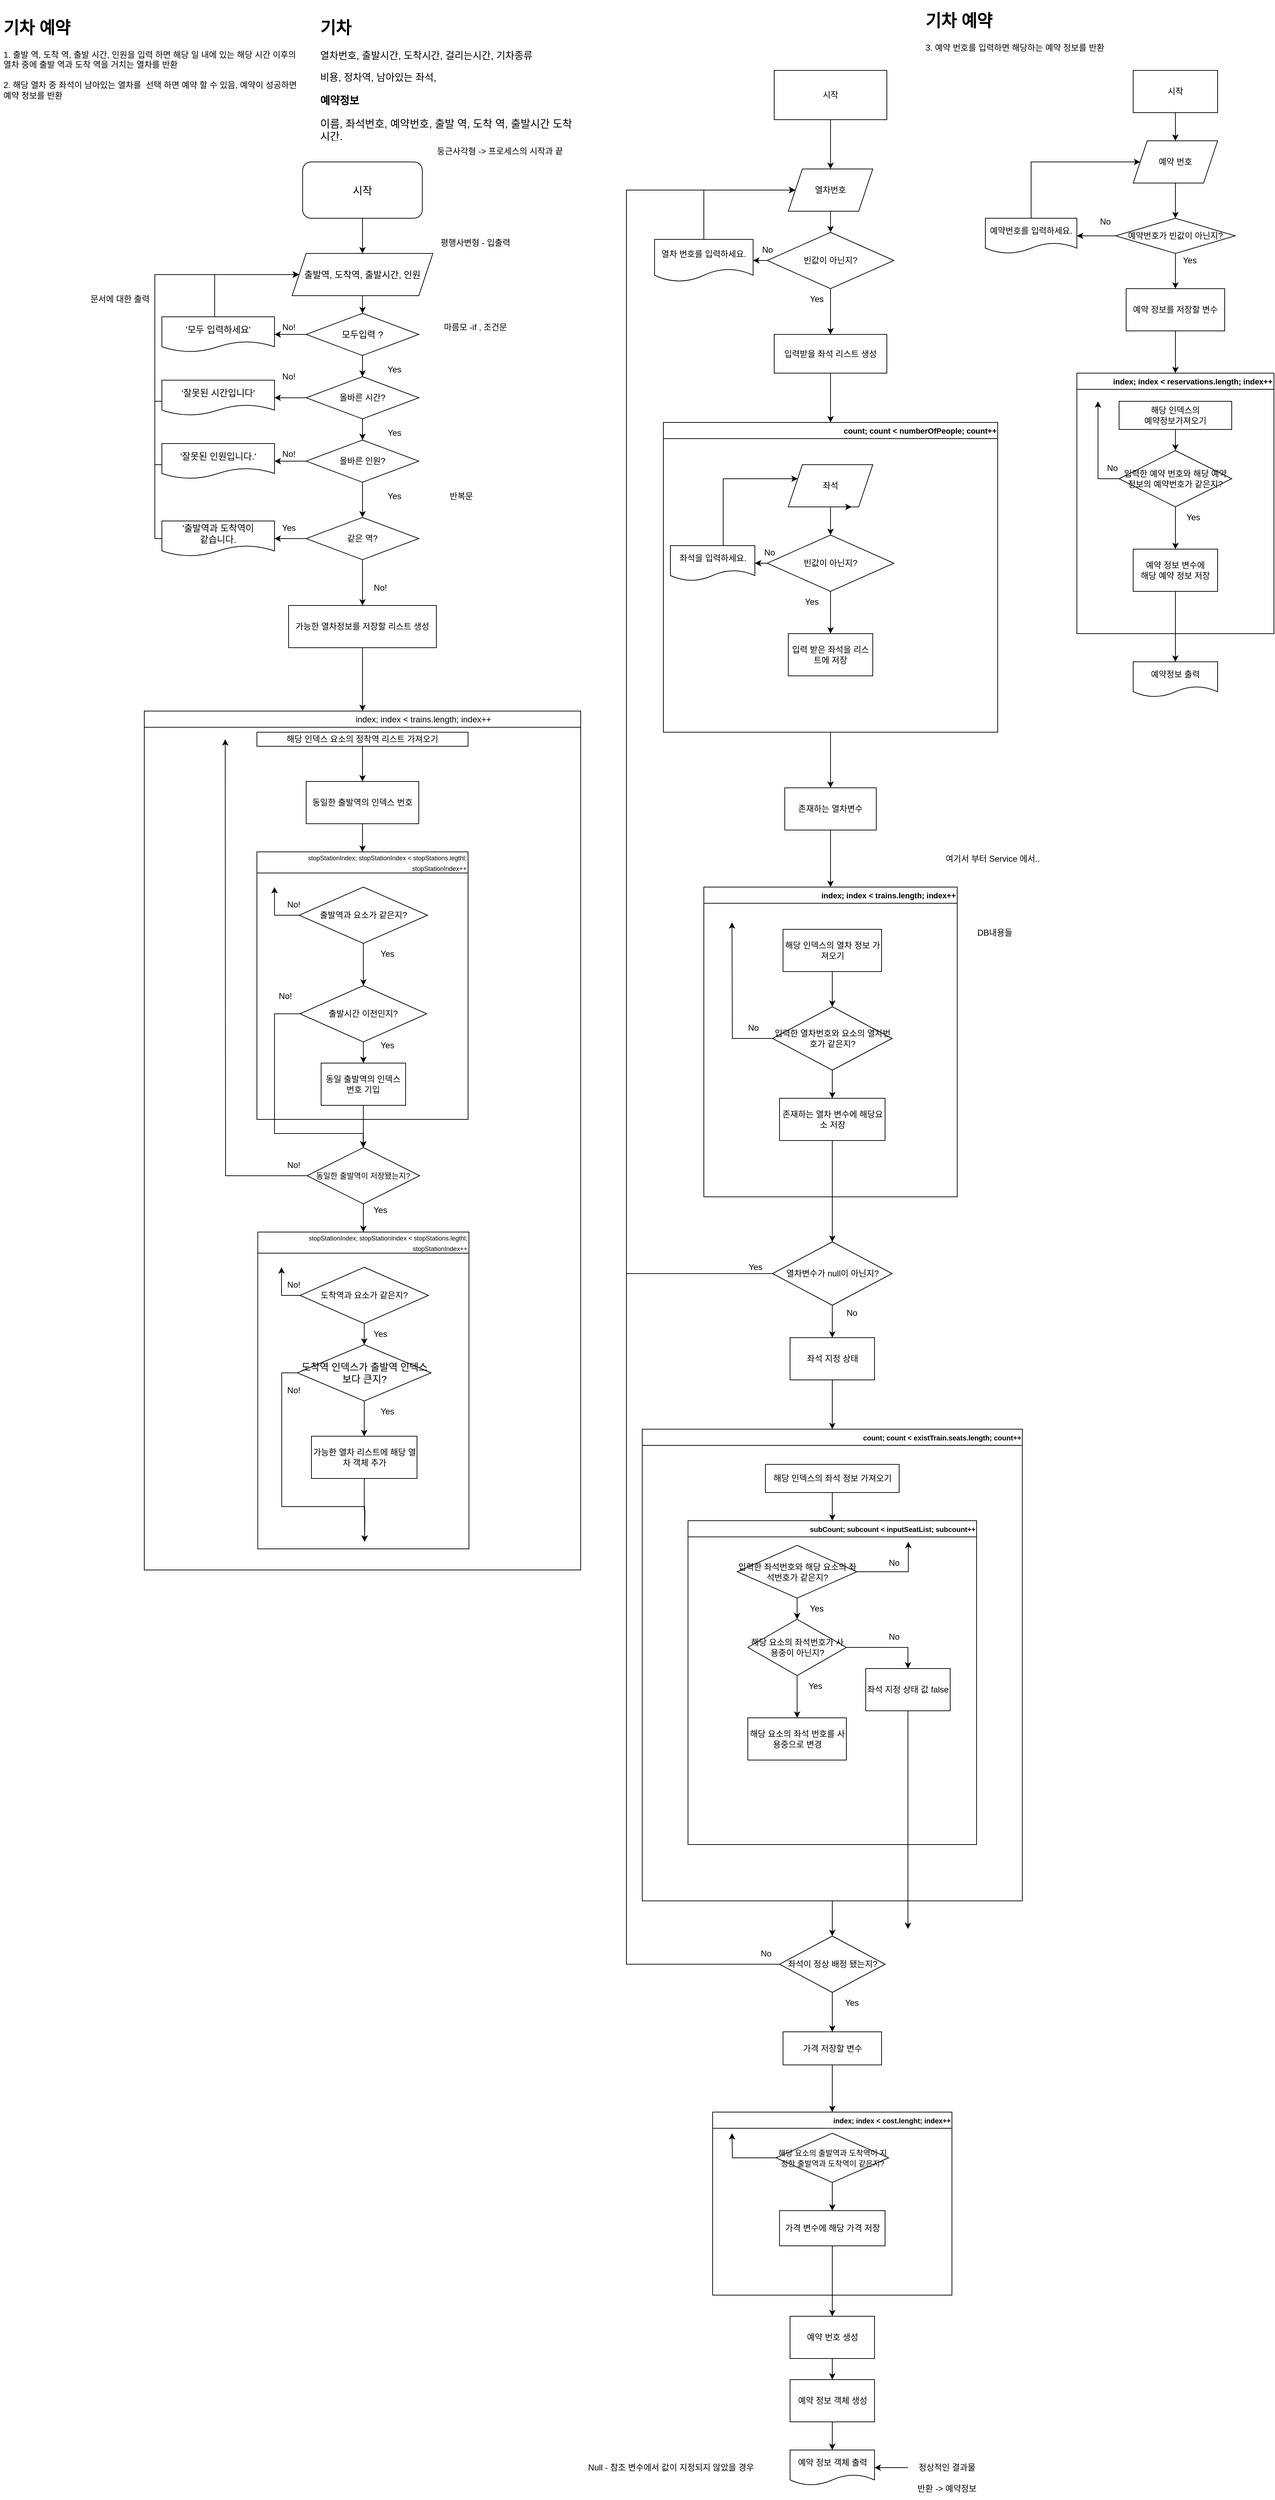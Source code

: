<mxfile version="21.0.6" type="device"><diagram name="페이지-1" id="OqPcje0oZrktLSp3M3DM"><mxGraphModel dx="3033" dy="2306" grid="1" gridSize="10" guides="1" tooltips="1" connect="1" arrows="1" fold="1" page="1" pageScale="1" pageWidth="827" pageHeight="1169" math="0" shadow="0"><root><mxCell id="0"/><mxCell id="1" parent="0"/><mxCell id="aC-3QZe3vGQ40qG64K61-1" value="&lt;h1&gt;기차 예약&lt;/h1&gt;&lt;p&gt;1. 출발 역, 도착 역, 출발 시간, 인원을 입력 하면 해당 일 내에 있는 해당 시간 이후의 열차 중에 출발 역과 도착 역을 거치는 열차를 반환&lt;br&gt;&lt;br&gt;2. 해당 열차 중 좌석이 남아있는 열차를&amp;nbsp; 선택 하면 예약 할 수 있음, 예약이 성공하면 예약 정보를 반환&lt;/p&gt;" style="text;html=1;strokeColor=none;fillColor=none;spacing=5;spacingTop=-20;whiteSpace=wrap;overflow=hidden;rounded=0;" parent="1" vertex="1"><mxGeometry x="-810" y="10" width="430" height="170" as="geometry"/></mxCell><mxCell id="aC-3QZe3vGQ40qG64K61-2" value="&lt;h1&gt;기차&lt;/h1&gt;&lt;p style=&quot;font-size: 14px;&quot;&gt;&lt;font style=&quot;font-size: 14px;&quot;&gt;열차번호, 출발시간, 도착시간, 걸리는시간, 기차종류&lt;/font&gt;&lt;/p&gt;&lt;p style=&quot;font-size: 14px;&quot;&gt;&lt;font style=&quot;font-size: 14px;&quot;&gt;비용, 정차역, 남아있는 좌석,&amp;nbsp;&lt;/font&gt;&lt;/p&gt;&lt;p style=&quot;font-size: 15px;&quot;&gt;&lt;font style=&quot;font-size: 15px;&quot;&gt;&lt;span style=&quot;background-color: initial;&quot;&gt;&lt;font style=&quot;font-size: 15px;&quot;&gt;&lt;b style=&quot;&quot;&gt;예약정보&lt;/b&gt;&lt;/font&gt;&lt;/span&gt;&lt;br&gt;&lt;/font&gt;&lt;/p&gt;&lt;p style=&quot;font-size: 15px;&quot;&gt;이&lt;font style=&quot;font-size: 15px;&quot;&gt;름, 좌석번호, 예약번호, 출발 역, 도착 역, 출발시간 도착시간.&lt;/font&gt;&lt;/p&gt;" style="text;html=1;strokeColor=none;fillColor=none;spacing=5;spacingTop=-20;whiteSpace=wrap;overflow=hidden;rounded=0;" parent="1" vertex="1"><mxGeometry x="-360" y="10" width="370" height="180" as="geometry"/></mxCell><mxCell id="aC-3QZe3vGQ40qG64K61-3" value="&lt;font style=&quot;font-size: 15px;&quot;&gt;시작&lt;/font&gt;" style="rounded=1;whiteSpace=wrap;html=1;" parent="1" vertex="1"><mxGeometry x="-380" y="220" width="170" height="80" as="geometry"/></mxCell><mxCell id="aC-3QZe3vGQ40qG64K61-4" value="둥근사각형 -&amp;gt; 프로세스의 시작과 끝" style="text;html=1;align=center;verticalAlign=middle;resizable=0;points=[];autosize=1;strokeColor=none;fillColor=none;" parent="1" vertex="1"><mxGeometry x="-210" y="190" width="220" height="30" as="geometry"/></mxCell><mxCell id="aC-3QZe3vGQ40qG64K61-5" value="" style="edgeStyle=orthogonalEdgeStyle;rounded=0;orthogonalLoop=1;jettySize=auto;html=1;exitX=0.5;exitY=1;exitDx=0;exitDy=0;" parent="1" source="aC-3QZe3vGQ40qG64K61-3" target="aC-3QZe3vGQ40qG64K61-7" edge="1"><mxGeometry relative="1" as="geometry"/></mxCell><mxCell id="aC-3QZe3vGQ40qG64K61-6" style="edgeStyle=orthogonalEdgeStyle;rounded=0;orthogonalLoop=1;jettySize=auto;html=1;exitX=0.5;exitY=1;exitDx=0;exitDy=0;entryX=0.5;entryY=0;entryDx=0;entryDy=0;" parent="1" source="aC-3QZe3vGQ40qG64K61-7" target="aC-3QZe3vGQ40qG64K61-11" edge="1"><mxGeometry relative="1" as="geometry"><mxPoint x="-300" y="440" as="targetPoint"/></mxGeometry></mxCell><mxCell id="aC-3QZe3vGQ40qG64K61-7" value="&lt;font style=&quot;font-size: 13px;&quot;&gt;출발역, 도착역, 출발시간, 인원&lt;/font&gt;" style="shape=parallelogram;perimeter=parallelogramPerimeter;whiteSpace=wrap;html=1;fixedSize=1;rotation=0;" parent="1" vertex="1"><mxGeometry x="-395" y="350" width="200" height="60" as="geometry"/></mxCell><mxCell id="aC-3QZe3vGQ40qG64K61-8" value="평행사변형 - 입출력" style="text;html=1;align=center;verticalAlign=middle;resizable=0;points=[];autosize=1;strokeColor=none;fillColor=none;" parent="1" vertex="1"><mxGeometry x="-200" y="320" width="130" height="30" as="geometry"/></mxCell><mxCell id="aC-3QZe3vGQ40qG64K61-9" value="" style="edgeStyle=orthogonalEdgeStyle;rounded=0;orthogonalLoop=1;jettySize=auto;html=1;" parent="1" source="aC-3QZe3vGQ40qG64K61-11" target="aC-3QZe3vGQ40qG64K61-14" edge="1"><mxGeometry relative="1" as="geometry"/></mxCell><mxCell id="aC-3QZe3vGQ40qG64K61-10" value="" style="edgeStyle=orthogonalEdgeStyle;rounded=0;orthogonalLoop=1;jettySize=auto;html=1;" parent="1" source="aC-3QZe3vGQ40qG64K61-11" target="aC-3QZe3vGQ40qG64K61-19" edge="1"><mxGeometry relative="1" as="geometry"/></mxCell><mxCell id="aC-3QZe3vGQ40qG64K61-11" value="&lt;font style=&quot;font-size: 13px;&quot;&gt;모두입력 ?&lt;/font&gt;" style="rhombus;whiteSpace=wrap;html=1;" parent="1" vertex="1"><mxGeometry x="-375" y="435" width="160" height="60" as="geometry"/></mxCell><mxCell id="aC-3QZe3vGQ40qG64K61-12" value="마름모 -if , 조건문" style="text;html=1;align=center;verticalAlign=middle;resizable=0;points=[];autosize=1;strokeColor=none;fillColor=none;" parent="1" vertex="1"><mxGeometry x="-195" y="440" width="120" height="30" as="geometry"/></mxCell><mxCell id="aC-3QZe3vGQ40qG64K61-13" style="edgeStyle=orthogonalEdgeStyle;rounded=0;orthogonalLoop=1;jettySize=auto;html=1;exitX=0.5;exitY=0;exitDx=0;exitDy=0;" parent="1" source="aC-3QZe3vGQ40qG64K61-14" target="aC-3QZe3vGQ40qG64K61-7" edge="1"><mxGeometry relative="1" as="geometry"><mxPoint x="-430" y="380" as="targetPoint"/><Array as="points"><mxPoint x="-505" y="380"/></Array></mxGeometry></mxCell><mxCell id="aC-3QZe3vGQ40qG64K61-14" value="&lt;font style=&quot;font-size: 13px;&quot;&gt;'모두 입력하세요'&lt;/font&gt;" style="shape=document;whiteSpace=wrap;html=1;boundedLbl=1;" parent="1" vertex="1"><mxGeometry x="-580" y="440" width="160" height="50" as="geometry"/></mxCell><mxCell id="aC-3QZe3vGQ40qG64K61-15" value="문서에 대한 출력" style="text;html=1;align=center;verticalAlign=middle;resizable=0;points=[];autosize=1;strokeColor=none;fillColor=none;" parent="1" vertex="1"><mxGeometry x="-695" y="400" width="110" height="30" as="geometry"/></mxCell><mxCell id="aC-3QZe3vGQ40qG64K61-16" value="No!" style="text;html=1;align=center;verticalAlign=middle;resizable=0;points=[];autosize=1;strokeColor=none;fillColor=none;" parent="1" vertex="1"><mxGeometry x="-420" y="440" width="40" height="30" as="geometry"/></mxCell><mxCell id="aC-3QZe3vGQ40qG64K61-18" value="" style="edgeStyle=orthogonalEdgeStyle;rounded=0;orthogonalLoop=1;jettySize=auto;html=1;" parent="1" source="aC-3QZe3vGQ40qG64K61-19" target="aC-3QZe3vGQ40qG64K61-26" edge="1"><mxGeometry relative="1" as="geometry"/></mxCell><mxCell id="aC-3QZe3vGQ40qG64K61-63" style="edgeStyle=orthogonalEdgeStyle;rounded=0;orthogonalLoop=1;jettySize=auto;html=1;" parent="1" source="aC-3QZe3vGQ40qG64K61-19" target="aC-3QZe3vGQ40qG64K61-21" edge="1"><mxGeometry relative="1" as="geometry"/></mxCell><mxCell id="aC-3QZe3vGQ40qG64K61-19" value="올바른 시간?" style="rhombus;whiteSpace=wrap;html=1;" parent="1" vertex="1"><mxGeometry x="-375" y="525" width="160" height="60" as="geometry"/></mxCell><mxCell id="aC-3QZe3vGQ40qG64K61-20" style="edgeStyle=orthogonalEdgeStyle;rounded=0;orthogonalLoop=1;jettySize=auto;html=1;" parent="1" source="aC-3QZe3vGQ40qG64K61-21" target="aC-3QZe3vGQ40qG64K61-7" edge="1"><mxGeometry relative="1" as="geometry"><mxPoint x="-390" y="380" as="targetPoint"/><Array as="points"><mxPoint x="-590" y="560"/><mxPoint x="-590" y="380"/></Array></mxGeometry></mxCell><mxCell id="aC-3QZe3vGQ40qG64K61-21" value="&lt;span style=&quot;font-size: 13px;&quot;&gt;'잘못된 시간입니다'&lt;/span&gt;" style="shape=document;whiteSpace=wrap;html=1;boundedLbl=1;" parent="1" vertex="1"><mxGeometry x="-580" y="530" width="160" height="50" as="geometry"/></mxCell><mxCell id="aC-3QZe3vGQ40qG64K61-23" value="No!" style="text;html=1;align=center;verticalAlign=middle;resizable=0;points=[];autosize=1;strokeColor=none;fillColor=none;" parent="1" vertex="1"><mxGeometry x="-420" y="510" width="40" height="30" as="geometry"/></mxCell><mxCell id="aC-3QZe3vGQ40qG64K61-24" style="edgeStyle=orthogonalEdgeStyle;rounded=0;orthogonalLoop=1;jettySize=auto;html=1;entryX=1;entryY=0.5;entryDx=0;entryDy=0;" parent="1" source="aC-3QZe3vGQ40qG64K61-26" target="aC-3QZe3vGQ40qG64K61-30" edge="1"><mxGeometry relative="1" as="geometry"/></mxCell><mxCell id="aC-3QZe3vGQ40qG64K61-66" style="edgeStyle=orthogonalEdgeStyle;rounded=0;orthogonalLoop=1;jettySize=auto;html=1;" parent="1" source="aC-3QZe3vGQ40qG64K61-26" target="aC-3QZe3vGQ40qG64K61-60" edge="1"><mxGeometry relative="1" as="geometry"/></mxCell><mxCell id="aC-3QZe3vGQ40qG64K61-26" value="올바른 인원?" style="rhombus;whiteSpace=wrap;html=1;" parent="1" vertex="1"><mxGeometry x="-375" y="615" width="160" height="60" as="geometry"/></mxCell><mxCell id="aC-3QZe3vGQ40qG64K61-27" value="Yes" style="text;html=1;align=center;verticalAlign=middle;resizable=0;points=[];autosize=1;strokeColor=none;fillColor=none;" parent="1" vertex="1"><mxGeometry x="-270" y="590" width="40" height="30" as="geometry"/></mxCell><mxCell id="aC-3QZe3vGQ40qG64K61-28" value="Yes" style="text;html=1;align=center;verticalAlign=middle;resizable=0;points=[];autosize=1;strokeColor=none;fillColor=none;" parent="1" vertex="1"><mxGeometry x="-270" y="500" width="40" height="30" as="geometry"/></mxCell><mxCell id="aC-3QZe3vGQ40qG64K61-29" style="edgeStyle=orthogonalEdgeStyle;rounded=0;orthogonalLoop=1;jettySize=auto;html=1;" parent="1" source="aC-3QZe3vGQ40qG64K61-30" target="aC-3QZe3vGQ40qG64K61-7" edge="1"><mxGeometry relative="1" as="geometry"><mxPoint x="-400" y="380" as="targetPoint"/><Array as="points"><mxPoint x="-590" y="650"/><mxPoint x="-590" y="380"/></Array></mxGeometry></mxCell><mxCell id="aC-3QZe3vGQ40qG64K61-30" value="&lt;span style=&quot;font-size: 13px;&quot;&gt;'잘못된 인원입니다.'&lt;/span&gt;" style="shape=document;whiteSpace=wrap;html=1;boundedLbl=1;" parent="1" vertex="1"><mxGeometry x="-580" y="620" width="160" height="50" as="geometry"/></mxCell><mxCell id="aC-3QZe3vGQ40qG64K61-31" value="No!" style="text;html=1;align=center;verticalAlign=middle;resizable=0;points=[];autosize=1;strokeColor=none;fillColor=none;" parent="1" vertex="1"><mxGeometry x="-420" y="620" width="40" height="30" as="geometry"/></mxCell><mxCell id="aC-3QZe3vGQ40qG64K61-32" value="&lt;span style=&quot;font-weight: normal;&quot;&gt;&amp;nbsp; &amp;nbsp; &amp;nbsp; &amp;nbsp; &amp;nbsp; &amp;nbsp; &amp;nbsp; &amp;nbsp; &amp;nbsp; &amp;nbsp; &amp;nbsp; &amp;nbsp; &amp;nbsp; &amp;nbsp; &amp;nbsp; &amp;nbsp; &amp;nbsp; &amp;nbsp; &amp;nbsp; &amp;nbsp; &amp;nbsp; &amp;nbsp; &amp;nbsp; &amp;nbsp; &amp;nbsp; &amp;nbsp; index; index &amp;lt; trains.length; index++&lt;/span&gt;" style="swimlane;whiteSpace=wrap;html=1;" parent="1" vertex="1"><mxGeometry x="-605" y="1000" width="620" height="1220" as="geometry"><mxRectangle x="-395" y="720" width="140" height="30" as="alternateBounds"/></mxGeometry></mxCell><mxCell id="aC-3QZe3vGQ40qG64K61-33" style="edgeStyle=orthogonalEdgeStyle;rounded=0;orthogonalLoop=1;jettySize=auto;html=1;" parent="aC-3QZe3vGQ40qG64K61-32" source="aC-3QZe3vGQ40qG64K61-34" target="aC-3QZe3vGQ40qG64K61-35" edge="1"><mxGeometry relative="1" as="geometry"/></mxCell><mxCell id="aC-3QZe3vGQ40qG64K61-34" value="해당 인덱스 요소의 정착역 리스트 가져오기" style="whiteSpace=wrap;html=1;" parent="aC-3QZe3vGQ40qG64K61-32" vertex="1"><mxGeometry x="160" y="30" width="300" height="20" as="geometry"/></mxCell><mxCell id="aC-3QZe3vGQ40qG64K61-35" value="동일한 출발역의 인덱스 번호" style="whiteSpace=wrap;html=1;" parent="aC-3QZe3vGQ40qG64K61-32" vertex="1"><mxGeometry x="230" y="100" width="160" height="60" as="geometry"/></mxCell><mxCell id="aC-3QZe3vGQ40qG64K61-36" style="edgeStyle=orthogonalEdgeStyle;rounded=0;orthogonalLoop=1;jettySize=auto;html=1;" parent="aC-3QZe3vGQ40qG64K61-32" source="aC-3QZe3vGQ40qG64K61-37" edge="1"><mxGeometry relative="1" as="geometry"><mxPoint x="115" y="40" as="targetPoint"/></mxGeometry></mxCell><mxCell id="aC-3QZe3vGQ40qG64K61-76" style="edgeStyle=orthogonalEdgeStyle;rounded=0;orthogonalLoop=1;jettySize=auto;html=1;" parent="aC-3QZe3vGQ40qG64K61-32" source="aC-3QZe3vGQ40qG64K61-37" target="aC-3QZe3vGQ40qG64K61-38" edge="1"><mxGeometry relative="1" as="geometry"/></mxCell><mxCell id="aC-3QZe3vGQ40qG64K61-37" value="&lt;font style=&quot;font-size: 11px;&quot;&gt;동일한 출발역이 저장됐는지?&lt;/font&gt;" style="rhombus;whiteSpace=wrap;html=1;" parent="aC-3QZe3vGQ40qG64K61-32" vertex="1"><mxGeometry x="231.25" y="620" width="160" height="80" as="geometry"/></mxCell><mxCell id="aC-3QZe3vGQ40qG64K61-38" value="&lt;blockquote style=&quot;margin: 0 0 0 40px; border: none; padding: 0px;&quot;&gt;&lt;font style=&quot;font-size: 9px; font-weight: normal;&quot;&gt;stopStationIndex; stopStationIndex &amp;lt; stopStations.legthl; stopStationIndex++&lt;/font&gt;&lt;/blockquote&gt;" style="swimlane;whiteSpace=wrap;html=1;align=right;startSize=30;" parent="aC-3QZe3vGQ40qG64K61-32" vertex="1"><mxGeometry x="161.25" y="740" width="300" height="450" as="geometry"/></mxCell><mxCell id="aC-3QZe3vGQ40qG64K61-39" style="edgeStyle=orthogonalEdgeStyle;rounded=0;orthogonalLoop=1;jettySize=auto;html=1;exitX=0;exitY=0.5;exitDx=0;exitDy=0;" parent="aC-3QZe3vGQ40qG64K61-38" source="aC-3QZe3vGQ40qG64K61-41" edge="1"><mxGeometry relative="1" as="geometry"><mxPoint x="33.75" y="50" as="targetPoint"/><Array as="points"><mxPoint x="34" y="90"/></Array></mxGeometry></mxCell><mxCell id="aC-3QZe3vGQ40qG64K61-40" style="edgeStyle=orthogonalEdgeStyle;rounded=0;orthogonalLoop=1;jettySize=auto;html=1;" parent="aC-3QZe3vGQ40qG64K61-38" source="aC-3QZe3vGQ40qG64K61-41" target="aC-3QZe3vGQ40qG64K61-43" edge="1"><mxGeometry relative="1" as="geometry"/></mxCell><mxCell id="aC-3QZe3vGQ40qG64K61-41" value="도착역과 요소가 같은지?" style="rhombus;whiteSpace=wrap;html=1;" parent="aC-3QZe3vGQ40qG64K61-38" vertex="1"><mxGeometry x="60" y="50" width="182.5" height="80" as="geometry"/></mxCell><mxCell id="aC-3QZe3vGQ40qG64K61-42" style="edgeStyle=orthogonalEdgeStyle;rounded=0;orthogonalLoop=1;jettySize=auto;html=1;" parent="aC-3QZe3vGQ40qG64K61-38" source="aC-3QZe3vGQ40qG64K61-43" edge="1"><mxGeometry relative="1" as="geometry"><mxPoint x="151.75" y="440" as="targetPoint"/><Array as="points"><mxPoint x="34" y="200"/><mxPoint x="34" y="390"/><mxPoint x="152" y="390"/></Array></mxGeometry></mxCell><mxCell id="aC-3QZe3vGQ40qG64K61-83" style="edgeStyle=orthogonalEdgeStyle;rounded=0;orthogonalLoop=1;jettySize=auto;html=1;" parent="aC-3QZe3vGQ40qG64K61-38" source="aC-3QZe3vGQ40qG64K61-43" target="aC-3QZe3vGQ40qG64K61-44" edge="1"><mxGeometry relative="1" as="geometry"/></mxCell><mxCell id="aC-3QZe3vGQ40qG64K61-43" value="&lt;font style=&quot;font-size: 14px;&quot;&gt;도착역 인덱스가 출발역 인덱스보다 큰지?&lt;/font&gt;" style="rhombus;whiteSpace=wrap;html=1;" parent="aC-3QZe3vGQ40qG64K61-38" vertex="1"><mxGeometry x="56.25" y="160" width="190" height="80" as="geometry"/></mxCell><mxCell id="aC-3QZe3vGQ40qG64K61-89" style="edgeStyle=orthogonalEdgeStyle;rounded=0;orthogonalLoop=1;jettySize=auto;html=1;" parent="aC-3QZe3vGQ40qG64K61-38" source="aC-3QZe3vGQ40qG64K61-44" edge="1"><mxGeometry relative="1" as="geometry"><mxPoint x="151.75" y="440" as="targetPoint"/></mxGeometry></mxCell><mxCell id="aC-3QZe3vGQ40qG64K61-44" value="가능한 열차 리스트에 해당 열차 객체 추가" style="whiteSpace=wrap;html=1;" parent="aC-3QZe3vGQ40qG64K61-38" vertex="1"><mxGeometry x="76.25" y="290" width="150" height="60" as="geometry"/></mxCell><mxCell id="aC-3QZe3vGQ40qG64K61-79" value="No!" style="text;html=1;align=center;verticalAlign=middle;resizable=0;points=[];autosize=1;strokeColor=none;fillColor=none;" parent="aC-3QZe3vGQ40qG64K61-38" vertex="1"><mxGeometry x="30.75" y="60" width="40" height="30" as="geometry"/></mxCell><mxCell id="aC-3QZe3vGQ40qG64K61-80" value="No!" style="text;html=1;align=center;verticalAlign=middle;resizable=0;points=[];autosize=1;strokeColor=none;fillColor=none;" parent="aC-3QZe3vGQ40qG64K61-38" vertex="1"><mxGeometry x="30.75" y="210" width="40" height="30" as="geometry"/></mxCell><mxCell id="aC-3QZe3vGQ40qG64K61-81" value="Yes" style="text;html=1;align=center;verticalAlign=middle;resizable=0;points=[];autosize=1;strokeColor=none;fillColor=none;" parent="aC-3QZe3vGQ40qG64K61-38" vertex="1"><mxGeometry x="153.75" y="130" width="40" height="30" as="geometry"/></mxCell><mxCell id="aC-3QZe3vGQ40qG64K61-82" value="Yes" style="text;html=1;align=center;verticalAlign=middle;resizable=0;points=[];autosize=1;strokeColor=none;fillColor=none;" parent="aC-3QZe3vGQ40qG64K61-38" vertex="1"><mxGeometry x="163.75" y="240" width="40" height="30" as="geometry"/></mxCell><mxCell id="aC-3QZe3vGQ40qG64K61-49" value="&lt;blockquote style=&quot;margin: 0 0 0 40px; border: none; padding: 0px;&quot;&gt;&lt;font style=&quot;font-size: 9px; font-weight: normal;&quot;&gt;stopStationIndex; stopStationIndex &amp;lt; stopStations.legthl; stopStationIndex++&lt;/font&gt;&lt;/blockquote&gt;" style="swimlane;whiteSpace=wrap;html=1;align=right;startSize=30;" parent="aC-3QZe3vGQ40qG64K61-32" vertex="1"><mxGeometry x="160" y="200" width="300" height="380" as="geometry"/></mxCell><mxCell id="aC-3QZe3vGQ40qG64K61-51" style="edgeStyle=orthogonalEdgeStyle;rounded=0;orthogonalLoop=1;jettySize=auto;html=1;" parent="aC-3QZe3vGQ40qG64K61-49" source="aC-3QZe3vGQ40qG64K61-52" edge="1"><mxGeometry relative="1" as="geometry"><mxPoint x="25" y="50" as="targetPoint"/><Array as="points"><mxPoint x="25" y="90"/></Array></mxGeometry></mxCell><mxCell id="aC-3QZe3vGQ40qG64K61-59" style="edgeStyle=orthogonalEdgeStyle;rounded=0;orthogonalLoop=1;jettySize=auto;html=1;" parent="aC-3QZe3vGQ40qG64K61-49" source="aC-3QZe3vGQ40qG64K61-52" target="aC-3QZe3vGQ40qG64K61-58" edge="1"><mxGeometry relative="1" as="geometry"/></mxCell><mxCell id="aC-3QZe3vGQ40qG64K61-52" value="출발역과 요소가 같은지?" style="rhombus;whiteSpace=wrap;html=1;" parent="aC-3QZe3vGQ40qG64K61-49" vertex="1"><mxGeometry x="60" y="50" width="182.5" height="80" as="geometry"/></mxCell><mxCell id="aC-3QZe3vGQ40qG64K61-53" value="동일 출발역의 인덱스 번호 기입" style="whiteSpace=wrap;html=1;" parent="aC-3QZe3vGQ40qG64K61-49" vertex="1"><mxGeometry x="91.25" y="300" width="120" height="60" as="geometry"/></mxCell><mxCell id="aC-3QZe3vGQ40qG64K61-71" style="edgeStyle=orthogonalEdgeStyle;rounded=0;orthogonalLoop=1;jettySize=auto;html=1;" parent="aC-3QZe3vGQ40qG64K61-49" source="aC-3QZe3vGQ40qG64K61-58" target="aC-3QZe3vGQ40qG64K61-53" edge="1"><mxGeometry relative="1" as="geometry"/></mxCell><mxCell id="aC-3QZe3vGQ40qG64K61-58" value="출발시간 이전인지?" style="rhombus;whiteSpace=wrap;html=1;" parent="aC-3QZe3vGQ40qG64K61-49" vertex="1"><mxGeometry x="61.25" y="190" width="180" height="80" as="geometry"/></mxCell><mxCell id="aC-3QZe3vGQ40qG64K61-72" value="Yes" style="text;html=1;align=center;verticalAlign=middle;resizable=0;points=[];autosize=1;strokeColor=none;fillColor=none;" parent="aC-3QZe3vGQ40qG64K61-49" vertex="1"><mxGeometry x="165" y="130" width="40" height="30" as="geometry"/></mxCell><mxCell id="aC-3QZe3vGQ40qG64K61-73" value="Yes" style="text;html=1;align=center;verticalAlign=middle;resizable=0;points=[];autosize=1;strokeColor=none;fillColor=none;" parent="aC-3QZe3vGQ40qG64K61-49" vertex="1"><mxGeometry x="165" y="260" width="40" height="30" as="geometry"/></mxCell><mxCell id="aC-3QZe3vGQ40qG64K61-75" value="No!" style="text;html=1;align=center;verticalAlign=middle;resizable=0;points=[];autosize=1;strokeColor=none;fillColor=none;" parent="aC-3QZe3vGQ40qG64K61-49" vertex="1"><mxGeometry x="20" y="190" width="40" height="30" as="geometry"/></mxCell><mxCell id="aC-3QZe3vGQ40qG64K61-88" value="No!" style="text;html=1;align=center;verticalAlign=middle;resizable=0;points=[];autosize=1;strokeColor=none;fillColor=none;" parent="aC-3QZe3vGQ40qG64K61-49" vertex="1"><mxGeometry x="32" y="60" width="40" height="30" as="geometry"/></mxCell><mxCell id="aC-3QZe3vGQ40qG64K61-55" style="edgeStyle=orthogonalEdgeStyle;rounded=0;orthogonalLoop=1;jettySize=auto;html=1;" parent="aC-3QZe3vGQ40qG64K61-32" source="aC-3QZe3vGQ40qG64K61-53" target="aC-3QZe3vGQ40qG64K61-37" edge="1"><mxGeometry relative="1" as="geometry"><mxPoint x="310" y="530" as="targetPoint"/></mxGeometry></mxCell><mxCell id="aC-3QZe3vGQ40qG64K61-54" style="edgeStyle=orthogonalEdgeStyle;rounded=0;orthogonalLoop=1;jettySize=auto;html=1;" parent="aC-3QZe3vGQ40qG64K61-32" source="aC-3QZe3vGQ40qG64K61-35" target="aC-3QZe3vGQ40qG64K61-49" edge="1"><mxGeometry relative="1" as="geometry"/></mxCell><mxCell id="aC-3QZe3vGQ40qG64K61-74" style="edgeStyle=orthogonalEdgeStyle;rounded=0;orthogonalLoop=1;jettySize=auto;html=1;" parent="aC-3QZe3vGQ40qG64K61-32" source="aC-3QZe3vGQ40qG64K61-58" target="aC-3QZe3vGQ40qG64K61-37" edge="1"><mxGeometry relative="1" as="geometry"><mxPoint x="215" y="430" as="sourcePoint"/><Array as="points"><mxPoint x="185" y="430"/><mxPoint x="185" y="600"/><mxPoint x="311" y="600"/></Array></mxGeometry></mxCell><mxCell id="aC-3QZe3vGQ40qG64K61-77" value="Yes" style="text;html=1;align=center;verticalAlign=middle;resizable=0;points=[];autosize=1;strokeColor=none;fillColor=none;" parent="aC-3QZe3vGQ40qG64K61-32" vertex="1"><mxGeometry x="315" y="694" width="40" height="30" as="geometry"/></mxCell><mxCell id="aC-3QZe3vGQ40qG64K61-78" value="No!" style="text;html=1;align=center;verticalAlign=middle;resizable=0;points=[];autosize=1;strokeColor=none;fillColor=none;" parent="aC-3QZe3vGQ40qG64K61-32" vertex="1"><mxGeometry x="192" y="630" width="40" height="30" as="geometry"/></mxCell><mxCell id="aC-3QZe3vGQ40qG64K61-45" value="반복문" style="text;html=1;align=center;verticalAlign=middle;resizable=0;points=[];autosize=1;strokeColor=none;fillColor=none;" parent="1" vertex="1"><mxGeometry x="-185" y="680" width="60" height="30" as="geometry"/></mxCell><mxCell id="aC-3QZe3vGQ40qG64K61-46" value="Yes" style="text;html=1;align=center;verticalAlign=middle;resizable=0;points=[];autosize=1;strokeColor=none;fillColor=none;" parent="1" vertex="1"><mxGeometry x="-270" y="680" width="40" height="30" as="geometry"/></mxCell><mxCell id="aC-3QZe3vGQ40qG64K61-47" style="edgeStyle=orthogonalEdgeStyle;rounded=0;orthogonalLoop=1;jettySize=auto;html=1;" parent="1" source="aC-3QZe3vGQ40qG64K61-48" target="aC-3QZe3vGQ40qG64K61-32" edge="1"><mxGeometry relative="1" as="geometry"/></mxCell><mxCell id="aC-3QZe3vGQ40qG64K61-48" value="가능한 열차정보를 저장할 리스트 생성" style="whiteSpace=wrap;html=1;" parent="1" vertex="1"><mxGeometry x="-400" y="850" width="210" height="60" as="geometry"/></mxCell><mxCell id="aC-3QZe3vGQ40qG64K61-64" style="edgeStyle=orthogonalEdgeStyle;rounded=0;orthogonalLoop=1;jettySize=auto;html=1;" parent="1" source="aC-3QZe3vGQ40qG64K61-60" target="aC-3QZe3vGQ40qG64K61-61" edge="1"><mxGeometry relative="1" as="geometry"/></mxCell><mxCell id="aC-3QZe3vGQ40qG64K61-69" style="edgeStyle=orthogonalEdgeStyle;rounded=0;orthogonalLoop=1;jettySize=auto;html=1;" parent="1" source="aC-3QZe3vGQ40qG64K61-60" target="aC-3QZe3vGQ40qG64K61-48" edge="1"><mxGeometry relative="1" as="geometry"/></mxCell><mxCell id="aC-3QZe3vGQ40qG64K61-60" value="같은 역?" style="rhombus;whiteSpace=wrap;html=1;" parent="1" vertex="1"><mxGeometry x="-375" y="725" width="160" height="60" as="geometry"/></mxCell><mxCell id="aC-3QZe3vGQ40qG64K61-65" style="edgeStyle=orthogonalEdgeStyle;rounded=0;orthogonalLoop=1;jettySize=auto;html=1;" parent="1" source="aC-3QZe3vGQ40qG64K61-61" target="aC-3QZe3vGQ40qG64K61-7" edge="1"><mxGeometry relative="1" as="geometry"><Array as="points"><mxPoint x="-590" y="755"/><mxPoint x="-590" y="380"/></Array></mxGeometry></mxCell><mxCell id="aC-3QZe3vGQ40qG64K61-61" value="&lt;span style=&quot;font-size: 13px;&quot;&gt;'출발역과 도착역이 &lt;br&gt;같습니다.&lt;/span&gt;" style="shape=document;whiteSpace=wrap;html=1;boundedLbl=1;" parent="1" vertex="1"><mxGeometry x="-580" y="730" width="160" height="50" as="geometry"/></mxCell><mxCell id="aC-3QZe3vGQ40qG64K61-67" value="No!" style="text;html=1;align=center;verticalAlign=middle;resizable=0;points=[];autosize=1;strokeColor=none;fillColor=none;" parent="1" vertex="1"><mxGeometry x="-290" y="810" width="40" height="30" as="geometry"/></mxCell><mxCell id="aC-3QZe3vGQ40qG64K61-68" value="Yes" style="text;html=1;align=center;verticalAlign=middle;resizable=0;points=[];autosize=1;strokeColor=none;fillColor=none;" parent="1" vertex="1"><mxGeometry x="-420" y="725" width="40" height="30" as="geometry"/></mxCell><mxCell id="wuzdgSkRFrsGZq0V4qOk-3" style="edgeStyle=orthogonalEdgeStyle;rounded=0;orthogonalLoop=1;jettySize=auto;html=1;" parent="1" source="wuzdgSkRFrsGZq0V4qOk-1" target="wuzdgSkRFrsGZq0V4qOk-2" edge="1"><mxGeometry relative="1" as="geometry"/></mxCell><mxCell id="wuzdgSkRFrsGZq0V4qOk-1" value="시작" style="whiteSpace=wrap;html=1;" parent="1" vertex="1"><mxGeometry x="290" y="90" width="160" height="70" as="geometry"/></mxCell><mxCell id="wuzdgSkRFrsGZq0V4qOk-9" style="edgeStyle=orthogonalEdgeStyle;rounded=0;orthogonalLoop=1;jettySize=auto;html=1;" parent="1" source="wuzdgSkRFrsGZq0V4qOk-2" target="wuzdgSkRFrsGZq0V4qOk-7" edge="1"><mxGeometry relative="1" as="geometry"/></mxCell><mxCell id="wuzdgSkRFrsGZq0V4qOk-2" value="열차번호" style="shape=parallelogram;perimeter=parallelogramPerimeter;whiteSpace=wrap;html=1;fixedSize=1;" parent="1" vertex="1"><mxGeometry x="310" y="230" width="120" height="60" as="geometry"/></mxCell><mxCell id="wuzdgSkRFrsGZq0V4qOk-17" style="edgeStyle=orthogonalEdgeStyle;rounded=0;orthogonalLoop=1;jettySize=auto;html=1;" parent="1" source="wuzdgSkRFrsGZq0V4qOk-4" target="wuzdgSkRFrsGZq0V4qOk-5" edge="1"><mxGeometry relative="1" as="geometry"/></mxCell><mxCell id="wuzdgSkRFrsGZq0V4qOk-4" value="입력받을 좌석 리스트 생성" style="whiteSpace=wrap;html=1;" parent="1" vertex="1"><mxGeometry x="290" y="465" width="160" height="55" as="geometry"/></mxCell><mxCell id="wuzdgSkRFrsGZq0V4qOk-33" style="edgeStyle=orthogonalEdgeStyle;rounded=0;orthogonalLoop=1;jettySize=auto;html=1;" parent="1" source="wuzdgSkRFrsGZq0V4qOk-5" target="wuzdgSkRFrsGZq0V4qOk-30" edge="1"><mxGeometry relative="1" as="geometry"/></mxCell><mxCell id="wuzdgSkRFrsGZq0V4qOk-5" value="&lt;font style=&quot;font-size: 11px;&quot;&gt;count; count &amp;lt; numberOfPeople; count++&lt;/font&gt;" style="swimlane;whiteSpace=wrap;html=1;align=right;" parent="1" vertex="1"><mxGeometry x="132.5" y="590" width="475" height="440" as="geometry"/></mxCell><mxCell id="wuzdgSkRFrsGZq0V4qOk-14" style="edgeStyle=orthogonalEdgeStyle;rounded=0;orthogonalLoop=1;jettySize=auto;html=1;" parent="wuzdgSkRFrsGZq0V4qOk-5" source="wuzdgSkRFrsGZq0V4qOk-6" target="wuzdgSkRFrsGZq0V4qOk-11" edge="1"><mxGeometry relative="1" as="geometry"/></mxCell><mxCell id="wuzdgSkRFrsGZq0V4qOk-6" value="좌석" style="shape=parallelogram;perimeter=parallelogramPerimeter;whiteSpace=wrap;html=1;fixedSize=1;" parent="wuzdgSkRFrsGZq0V4qOk-5" vertex="1"><mxGeometry x="177.5" y="60" width="120" height="60" as="geometry"/></mxCell><mxCell id="wuzdgSkRFrsGZq0V4qOk-26" style="edgeStyle=orthogonalEdgeStyle;rounded=0;orthogonalLoop=1;jettySize=auto;html=1;" parent="wuzdgSkRFrsGZq0V4qOk-5" source="wuzdgSkRFrsGZq0V4qOk-11" target="wuzdgSkRFrsGZq0V4qOk-24" edge="1"><mxGeometry relative="1" as="geometry"/></mxCell><mxCell id="wuzdgSkRFrsGZq0V4qOk-11" value="빈값이 아닌지?" style="rhombus;whiteSpace=wrap;html=1;" parent="wuzdgSkRFrsGZq0V4qOk-5" vertex="1"><mxGeometry x="147.5" y="160" width="180" height="80" as="geometry"/></mxCell><mxCell id="wuzdgSkRFrsGZq0V4qOk-12" value="입력 받은 좌석을 리스트에 저장" style="whiteSpace=wrap;html=1;" parent="wuzdgSkRFrsGZq0V4qOk-5" vertex="1"><mxGeometry x="177.5" y="300" width="120" height="60" as="geometry"/></mxCell><mxCell id="wuzdgSkRFrsGZq0V4qOk-15" style="edgeStyle=orthogonalEdgeStyle;rounded=0;orthogonalLoop=1;jettySize=auto;html=1;" parent="wuzdgSkRFrsGZq0V4qOk-5" source="wuzdgSkRFrsGZq0V4qOk-11" target="wuzdgSkRFrsGZq0V4qOk-12" edge="1"><mxGeometry relative="1" as="geometry"/></mxCell><mxCell id="wuzdgSkRFrsGZq0V4qOk-23" style="edgeStyle=orthogonalEdgeStyle;rounded=0;orthogonalLoop=1;jettySize=auto;html=1;exitX=0.5;exitY=1;exitDx=0;exitDy=0;entryX=0.75;entryY=1;entryDx=0;entryDy=0;" parent="wuzdgSkRFrsGZq0V4qOk-5" source="wuzdgSkRFrsGZq0V4qOk-6" target="wuzdgSkRFrsGZq0V4qOk-6" edge="1"><mxGeometry relative="1" as="geometry"/></mxCell><mxCell id="wuzdgSkRFrsGZq0V4qOk-27" style="edgeStyle=orthogonalEdgeStyle;rounded=0;orthogonalLoop=1;jettySize=auto;html=1;" parent="wuzdgSkRFrsGZq0V4qOk-5" source="wuzdgSkRFrsGZq0V4qOk-24" target="wuzdgSkRFrsGZq0V4qOk-6" edge="1"><mxGeometry relative="1" as="geometry"><mxPoint x="165" y="80" as="targetPoint"/><Array as="points"><mxPoint x="85" y="80"/></Array></mxGeometry></mxCell><mxCell id="wuzdgSkRFrsGZq0V4qOk-24" value="좌석을 입력하세요." style="shape=document;whiteSpace=wrap;html=1;boundedLbl=1;" parent="wuzdgSkRFrsGZq0V4qOk-5" vertex="1"><mxGeometry x="10" y="175" width="120" height="50" as="geometry"/></mxCell><mxCell id="wuzdgSkRFrsGZq0V4qOk-29" value="Yes" style="text;html=1;align=center;verticalAlign=middle;resizable=0;points=[];autosize=1;strokeColor=none;fillColor=none;" parent="wuzdgSkRFrsGZq0V4qOk-5" vertex="1"><mxGeometry x="190" y="240" width="40" height="30" as="geometry"/></mxCell><mxCell id="wuzdgSkRFrsGZq0V4qOk-28" value="No" style="text;html=1;align=center;verticalAlign=middle;resizable=0;points=[];autosize=1;strokeColor=none;fillColor=none;" parent="wuzdgSkRFrsGZq0V4qOk-5" vertex="1"><mxGeometry x="130" y="170" width="40" height="30" as="geometry"/></mxCell><mxCell id="wuzdgSkRFrsGZq0V4qOk-16" style="edgeStyle=orthogonalEdgeStyle;rounded=0;orthogonalLoop=1;jettySize=auto;html=1;" parent="1" source="wuzdgSkRFrsGZq0V4qOk-7" target="wuzdgSkRFrsGZq0V4qOk-4" edge="1"><mxGeometry relative="1" as="geometry"/></mxCell><mxCell id="wuzdgSkRFrsGZq0V4qOk-52" style="edgeStyle=orthogonalEdgeStyle;rounded=0;orthogonalLoop=1;jettySize=auto;html=1;" parent="1" source="wuzdgSkRFrsGZq0V4qOk-7" target="wuzdgSkRFrsGZq0V4qOk-21" edge="1"><mxGeometry relative="1" as="geometry"/></mxCell><mxCell id="wuzdgSkRFrsGZq0V4qOk-7" value="빈값이 아닌지?" style="rhombus;whiteSpace=wrap;html=1;" parent="1" vertex="1"><mxGeometry x="280" y="320" width="180" height="80" as="geometry"/></mxCell><mxCell id="wuzdgSkRFrsGZq0V4qOk-19" value="No" style="text;html=1;align=center;verticalAlign=middle;resizable=0;points=[];autosize=1;strokeColor=none;fillColor=none;" parent="1" vertex="1"><mxGeometry x="260" y="330" width="40" height="30" as="geometry"/></mxCell><mxCell id="wuzdgSkRFrsGZq0V4qOk-20" value="Yes" style="text;html=1;align=center;verticalAlign=middle;resizable=0;points=[];autosize=1;strokeColor=none;fillColor=none;" parent="1" vertex="1"><mxGeometry x="330" y="400" width="40" height="30" as="geometry"/></mxCell><mxCell id="wuzdgSkRFrsGZq0V4qOk-22" style="edgeStyle=orthogonalEdgeStyle;rounded=0;orthogonalLoop=1;jettySize=auto;html=1;" parent="1" source="wuzdgSkRFrsGZq0V4qOk-21" target="wuzdgSkRFrsGZq0V4qOk-2" edge="1"><mxGeometry relative="1" as="geometry"><mxPoint x="220" y="260" as="targetPoint"/><Array as="points"><mxPoint x="190" y="260"/></Array></mxGeometry></mxCell><mxCell id="wuzdgSkRFrsGZq0V4qOk-21" value="열차 번호를 입력하세요." style="shape=document;whiteSpace=wrap;html=1;boundedLbl=1;" parent="1" vertex="1"><mxGeometry x="120" y="330" width="140" height="60" as="geometry"/></mxCell><mxCell id="wuzdgSkRFrsGZq0V4qOk-32" style="edgeStyle=orthogonalEdgeStyle;rounded=0;orthogonalLoop=1;jettySize=auto;html=1;" parent="1" source="wuzdgSkRFrsGZq0V4qOk-30" target="wuzdgSkRFrsGZq0V4qOk-31" edge="1"><mxGeometry relative="1" as="geometry"/></mxCell><mxCell id="wuzdgSkRFrsGZq0V4qOk-30" value="존재하는 열차변수" style="whiteSpace=wrap;html=1;" parent="1" vertex="1"><mxGeometry x="305" y="1109" width="130" height="60" as="geometry"/></mxCell><mxCell id="wuzdgSkRFrsGZq0V4qOk-31" value="&lt;font style=&quot;font-size: 11px;&quot;&gt;index; index &amp;lt; trains.length; index++&lt;/font&gt;" style="swimlane;whiteSpace=wrap;html=1;align=right;" parent="1" vertex="1"><mxGeometry x="190" y="1250" width="360" height="440" as="geometry"/></mxCell><mxCell id="wuzdgSkRFrsGZq0V4qOk-34" value="해당 인덱스의 열차 정보 가져오기" style="whiteSpace=wrap;html=1;" parent="wuzdgSkRFrsGZq0V4qOk-31" vertex="1"><mxGeometry x="112.5" y="60" width="140" height="60" as="geometry"/></mxCell><mxCell id="wuzdgSkRFrsGZq0V4qOk-37" value="입력한 열차번호와 요소의 열차번호가 같은지?" style="rhombus;whiteSpace=wrap;html=1;" parent="wuzdgSkRFrsGZq0V4qOk-31" vertex="1"><mxGeometry x="97.5" y="170" width="170" height="90" as="geometry"/></mxCell><mxCell id="wuzdgSkRFrsGZq0V4qOk-40" style="edgeStyle=orthogonalEdgeStyle;rounded=0;orthogonalLoop=1;jettySize=auto;html=1;" parent="wuzdgSkRFrsGZq0V4qOk-31" source="wuzdgSkRFrsGZq0V4qOk-34" target="wuzdgSkRFrsGZq0V4qOk-37" edge="1"><mxGeometry relative="1" as="geometry"/></mxCell><mxCell id="wuzdgSkRFrsGZq0V4qOk-39" value="존재하는 열차 변수에 해당요소 저장" style="whiteSpace=wrap;html=1;" parent="wuzdgSkRFrsGZq0V4qOk-31" vertex="1"><mxGeometry x="107.5" y="300" width="150" height="60" as="geometry"/></mxCell><mxCell id="wuzdgSkRFrsGZq0V4qOk-44" style="edgeStyle=orthogonalEdgeStyle;rounded=0;orthogonalLoop=1;jettySize=auto;html=1;" parent="wuzdgSkRFrsGZq0V4qOk-31" source="wuzdgSkRFrsGZq0V4qOk-37" target="wuzdgSkRFrsGZq0V4qOk-39" edge="1"><mxGeometry relative="1" as="geometry"/></mxCell><mxCell id="wuzdgSkRFrsGZq0V4qOk-41" style="edgeStyle=orthogonalEdgeStyle;rounded=0;orthogonalLoop=1;jettySize=auto;html=1;" parent="1" source="wuzdgSkRFrsGZq0V4qOk-37" edge="1"><mxGeometry relative="1" as="geometry"><mxPoint x="230" y="1300" as="targetPoint"/></mxGeometry></mxCell><mxCell id="wuzdgSkRFrsGZq0V4qOk-47" value="No" style="text;html=1;align=center;verticalAlign=middle;resizable=0;points=[];autosize=1;strokeColor=none;fillColor=none;" parent="1" vertex="1"><mxGeometry x="240" y="1435" width="40" height="30" as="geometry"/></mxCell><mxCell id="wuzdgSkRFrsGZq0V4qOk-50" style="edgeStyle=orthogonalEdgeStyle;rounded=0;orthogonalLoop=1;jettySize=auto;html=1;" parent="1" source="wuzdgSkRFrsGZq0V4qOk-48" target="wuzdgSkRFrsGZq0V4qOk-2" edge="1"><mxGeometry relative="1" as="geometry"><Array as="points"><mxPoint x="80" y="1799"/><mxPoint x="80" y="260"/></Array><mxPoint x="300" y="260" as="targetPoint"/></mxGeometry></mxCell><mxCell id="wuzdgSkRFrsGZq0V4qOk-68" style="edgeStyle=orthogonalEdgeStyle;rounded=0;orthogonalLoop=1;jettySize=auto;html=1;" parent="1" source="wuzdgSkRFrsGZq0V4qOk-48" target="wuzdgSkRFrsGZq0V4qOk-67" edge="1"><mxGeometry relative="1" as="geometry"/></mxCell><mxCell id="wuzdgSkRFrsGZq0V4qOk-48" value="열차변수가 null이 아닌지?" style="rhombus;whiteSpace=wrap;html=1;" parent="1" vertex="1"><mxGeometry x="287.5" y="1754" width="170" height="90" as="geometry"/></mxCell><mxCell id="wuzdgSkRFrsGZq0V4qOk-49" style="edgeStyle=orthogonalEdgeStyle;rounded=0;orthogonalLoop=1;jettySize=auto;html=1;" parent="1" source="wuzdgSkRFrsGZq0V4qOk-39" target="wuzdgSkRFrsGZq0V4qOk-48" edge="1"><mxGeometry relative="1" as="geometry"/></mxCell><mxCell id="wuzdgSkRFrsGZq0V4qOk-53" value="Yes" style="text;html=1;align=center;verticalAlign=middle;resizable=0;points=[];autosize=1;strokeColor=none;fillColor=none;" parent="1" vertex="1"><mxGeometry x="242.5" y="1775" width="40" height="30" as="geometry"/></mxCell><mxCell id="wuzdgSkRFrsGZq0V4qOk-84" style="edgeStyle=orthogonalEdgeStyle;rounded=0;orthogonalLoop=1;jettySize=auto;html=1;" parent="1" source="wuzdgSkRFrsGZq0V4qOk-54" target="wuzdgSkRFrsGZq0V4qOk-76" edge="1"><mxGeometry relative="1" as="geometry"/></mxCell><mxCell id="wuzdgSkRFrsGZq0V4qOk-54" value="&lt;font style=&quot;font-size: 10px;&quot;&gt;count; count &amp;lt; existTrain.seats.length; count++&lt;/font&gt;" style="swimlane;whiteSpace=wrap;html=1;startSize=23;align=right;" parent="1" vertex="1"><mxGeometry x="102.5" y="2020" width="540" height="670" as="geometry"/></mxCell><mxCell id="wuzdgSkRFrsGZq0V4qOk-96" style="edgeStyle=orthogonalEdgeStyle;rounded=0;orthogonalLoop=1;jettySize=auto;html=1;" parent="wuzdgSkRFrsGZq0V4qOk-54" source="wuzdgSkRFrsGZq0V4qOk-58" target="wuzdgSkRFrsGZq0V4qOk-59" edge="1"><mxGeometry relative="1" as="geometry"/></mxCell><mxCell id="wuzdgSkRFrsGZq0V4qOk-58" value="해당 인덱스의 좌석 정보 가져오기" style="whiteSpace=wrap;html=1;" parent="wuzdgSkRFrsGZq0V4qOk-54" vertex="1"><mxGeometry x="175" y="50" width="190" height="40" as="geometry"/></mxCell><mxCell id="wuzdgSkRFrsGZq0V4qOk-59" value="&lt;font style=&quot;font-size: 10px;&quot;&gt;subCount; subcount &amp;lt; inputSeatList; subcount++&lt;/font&gt;" style="swimlane;whiteSpace=wrap;html=1;align=right;" parent="wuzdgSkRFrsGZq0V4qOk-54" vertex="1"><mxGeometry x="65" y="130" width="410" height="460" as="geometry"/></mxCell><mxCell id="wuzdgSkRFrsGZq0V4qOk-61" style="edgeStyle=orthogonalEdgeStyle;rounded=0;orthogonalLoop=1;jettySize=auto;html=1;" parent="wuzdgSkRFrsGZq0V4qOk-59" source="wuzdgSkRFrsGZq0V4qOk-60" edge="1"><mxGeometry relative="1" as="geometry"><mxPoint x="313.5" y="30" as="targetPoint"/><Array as="points"><mxPoint x="313" y="73"/><mxPoint x="313" y="30"/></Array></mxGeometry></mxCell><mxCell id="wuzdgSkRFrsGZq0V4qOk-72" style="edgeStyle=orthogonalEdgeStyle;rounded=0;orthogonalLoop=1;jettySize=auto;html=1;" parent="wuzdgSkRFrsGZq0V4qOk-59" source="wuzdgSkRFrsGZq0V4qOk-60" target="wuzdgSkRFrsGZq0V4qOk-62" edge="1"><mxGeometry relative="1" as="geometry"/></mxCell><mxCell id="wuzdgSkRFrsGZq0V4qOk-60" value="입력한 좌석번호와 해당 요소의 좌석번호가 같은지?" style="rhombus;whiteSpace=wrap;html=1;" parent="wuzdgSkRFrsGZq0V4qOk-59" vertex="1"><mxGeometry x="70" y="35" width="170" height="75" as="geometry"/></mxCell><mxCell id="wuzdgSkRFrsGZq0V4qOk-65" style="edgeStyle=orthogonalEdgeStyle;rounded=0;orthogonalLoop=1;jettySize=auto;html=1;" parent="wuzdgSkRFrsGZq0V4qOk-59" source="wuzdgSkRFrsGZq0V4qOk-62" target="wuzdgSkRFrsGZq0V4qOk-64" edge="1"><mxGeometry relative="1" as="geometry"/></mxCell><mxCell id="wuzdgSkRFrsGZq0V4qOk-62" value="해당 요소의 좌석번호가 사용중이 아닌지?" style="rhombus;whiteSpace=wrap;html=1;" parent="wuzdgSkRFrsGZq0V4qOk-59" vertex="1"><mxGeometry x="85" y="140" width="140" height="80" as="geometry"/></mxCell><mxCell id="wuzdgSkRFrsGZq0V4qOk-64" value="해당 요소의 좌석 번호를 사용중으로 변경" style="whiteSpace=wrap;html=1;" parent="wuzdgSkRFrsGZq0V4qOk-59" vertex="1"><mxGeometry x="85" y="280" width="140" height="60" as="geometry"/></mxCell><mxCell id="wuzdgSkRFrsGZq0V4qOk-66" value="Yes" style="text;html=1;align=center;verticalAlign=middle;resizable=0;points=[];autosize=1;strokeColor=none;fillColor=none;" parent="wuzdgSkRFrsGZq0V4qOk-59" vertex="1"><mxGeometry x="160" y="220" width="40" height="30" as="geometry"/></mxCell><mxCell id="wuzdgSkRFrsGZq0V4qOk-69" value="좌석 지정 상태 값 false" style="whiteSpace=wrap;html=1;" parent="wuzdgSkRFrsGZq0V4qOk-59" vertex="1"><mxGeometry x="252.5" y="210" width="120" height="60" as="geometry"/></mxCell><mxCell id="wuzdgSkRFrsGZq0V4qOk-71" style="edgeStyle=orthogonalEdgeStyle;rounded=0;orthogonalLoop=1;jettySize=auto;html=1;" parent="wuzdgSkRFrsGZq0V4qOk-59" source="wuzdgSkRFrsGZq0V4qOk-62" target="wuzdgSkRFrsGZq0V4qOk-69" edge="1"><mxGeometry relative="1" as="geometry"><Array as="points"><mxPoint x="312.5" y="180"/></Array></mxGeometry></mxCell><mxCell id="wuzdgSkRFrsGZq0V4qOk-73" value="Yes" style="text;html=1;align=center;verticalAlign=middle;resizable=0;points=[];autosize=1;strokeColor=none;fillColor=none;" parent="wuzdgSkRFrsGZq0V4qOk-59" vertex="1"><mxGeometry x="162.5" y="110" width="40" height="30" as="geometry"/></mxCell><mxCell id="wuzdgSkRFrsGZq0V4qOk-75" value="No" style="text;html=1;align=center;verticalAlign=middle;resizable=0;points=[];autosize=1;strokeColor=none;fillColor=none;" parent="wuzdgSkRFrsGZq0V4qOk-59" vertex="1"><mxGeometry x="272.5" y="150" width="40" height="30" as="geometry"/></mxCell><mxCell id="wuzdgSkRFrsGZq0V4qOk-74" value="No" style="text;html=1;align=center;verticalAlign=middle;resizable=0;points=[];autosize=1;strokeColor=none;fillColor=none;" parent="wuzdgSkRFrsGZq0V4qOk-59" vertex="1"><mxGeometry x="272.5" y="45" width="40" height="30" as="geometry"/></mxCell><mxCell id="wuzdgSkRFrsGZq0V4qOk-56" value="No" style="text;html=1;align=center;verticalAlign=middle;resizable=0;points=[];autosize=1;strokeColor=none;fillColor=none;" parent="1" vertex="1"><mxGeometry x="380" y="1840" width="40" height="30" as="geometry"/></mxCell><mxCell id="wuzdgSkRFrsGZq0V4qOk-80" style="edgeStyle=orthogonalEdgeStyle;rounded=0;orthogonalLoop=1;jettySize=auto;html=1;" parent="1" source="wuzdgSkRFrsGZq0V4qOk-67" target="wuzdgSkRFrsGZq0V4qOk-54" edge="1"><mxGeometry relative="1" as="geometry"/></mxCell><mxCell id="wuzdgSkRFrsGZq0V4qOk-67" value="좌석 지정 상태" style="whiteSpace=wrap;html=1;" parent="1" vertex="1"><mxGeometry x="312.5" y="1890" width="120" height="60" as="geometry"/></mxCell><mxCell id="wuzdgSkRFrsGZq0V4qOk-70" style="edgeStyle=orthogonalEdgeStyle;rounded=0;orthogonalLoop=1;jettySize=auto;html=1;" parent="1" source="wuzdgSkRFrsGZq0V4qOk-69" edge="1"><mxGeometry relative="1" as="geometry"><mxPoint x="480" y="2730" as="targetPoint"/><Array as="points"><mxPoint x="480" y="2650"/><mxPoint x="480" y="2650"/></Array></mxGeometry></mxCell><mxCell id="wuzdgSkRFrsGZq0V4qOk-79" style="edgeStyle=orthogonalEdgeStyle;rounded=0;orthogonalLoop=1;jettySize=auto;html=1;exitX=0;exitY=0.5;exitDx=0;exitDy=0;" parent="1" source="wuzdgSkRFrsGZq0V4qOk-76" target="wuzdgSkRFrsGZq0V4qOk-2" edge="1"><mxGeometry relative="1" as="geometry"><Array as="points"><mxPoint x="80" y="2780"/><mxPoint x="80" y="260"/></Array></mxGeometry></mxCell><mxCell id="wuzdgSkRFrsGZq0V4qOk-83" style="edgeStyle=orthogonalEdgeStyle;rounded=0;orthogonalLoop=1;jettySize=auto;html=1;" parent="1" source="wuzdgSkRFrsGZq0V4qOk-76" target="wuzdgSkRFrsGZq0V4qOk-82" edge="1"><mxGeometry relative="1" as="geometry"/></mxCell><mxCell id="wuzdgSkRFrsGZq0V4qOk-76" value="좌석이 정상 배정 됐는지?" style="rhombus;whiteSpace=wrap;html=1;" parent="1" vertex="1"><mxGeometry x="297.5" y="2740" width="150" height="80" as="geometry"/></mxCell><mxCell id="wuzdgSkRFrsGZq0V4qOk-81" value="&lt;font style=&quot;font-size: 10px;&quot;&gt;index; index &amp;lt; cost.lenght; index++&lt;/font&gt;" style="swimlane;whiteSpace=wrap;html=1;align=right;" parent="1" vertex="1"><mxGeometry x="202.5" y="2990" width="340" height="260" as="geometry"/></mxCell><mxCell id="wuzdgSkRFrsGZq0V4qOk-88" style="edgeStyle=orthogonalEdgeStyle;rounded=0;orthogonalLoop=1;jettySize=auto;html=1;" parent="wuzdgSkRFrsGZq0V4qOk-81" source="wuzdgSkRFrsGZq0V4qOk-86" edge="1"><mxGeometry relative="1" as="geometry"><mxPoint x="27.5" y="30" as="targetPoint"/><Array as="points"><mxPoint x="28" y="65"/><mxPoint x="28" y="60"/></Array></mxGeometry></mxCell><mxCell id="wuzdgSkRFrsGZq0V4qOk-86" value="&lt;font style=&quot;font-size: 11px;&quot;&gt;해당 요소의 출발역과 도착역이 지정한 출발역과 도착역이 같은지?&lt;/font&gt;" style="rhombus;whiteSpace=wrap;html=1;" parent="wuzdgSkRFrsGZq0V4qOk-81" vertex="1"><mxGeometry x="90" y="30" width="160" height="70" as="geometry"/></mxCell><mxCell id="wuzdgSkRFrsGZq0V4qOk-87" value="가격 변수에 해당 가격 저장" style="whiteSpace=wrap;html=1;" parent="wuzdgSkRFrsGZq0V4qOk-81" vertex="1"><mxGeometry x="95" y="140" width="150" height="50" as="geometry"/></mxCell><mxCell id="wuzdgSkRFrsGZq0V4qOk-89" style="edgeStyle=orthogonalEdgeStyle;rounded=0;orthogonalLoop=1;jettySize=auto;html=1;" parent="wuzdgSkRFrsGZq0V4qOk-81" source="wuzdgSkRFrsGZq0V4qOk-86" target="wuzdgSkRFrsGZq0V4qOk-87" edge="1"><mxGeometry relative="1" as="geometry"/></mxCell><mxCell id="wuzdgSkRFrsGZq0V4qOk-85" style="edgeStyle=orthogonalEdgeStyle;rounded=0;orthogonalLoop=1;jettySize=auto;html=1;" parent="1" source="wuzdgSkRFrsGZq0V4qOk-82" target="wuzdgSkRFrsGZq0V4qOk-81" edge="1"><mxGeometry relative="1" as="geometry"/></mxCell><mxCell id="wuzdgSkRFrsGZq0V4qOk-82" value="가격 저장할 변수" style="whiteSpace=wrap;html=1;" parent="1" vertex="1"><mxGeometry x="302.5" y="2876" width="140" height="47" as="geometry"/></mxCell><mxCell id="wuzdgSkRFrsGZq0V4qOk-93" style="edgeStyle=orthogonalEdgeStyle;rounded=0;orthogonalLoop=1;jettySize=auto;html=1;" parent="1" source="wuzdgSkRFrsGZq0V4qOk-91" target="wuzdgSkRFrsGZq0V4qOk-92" edge="1"><mxGeometry relative="1" as="geometry"/></mxCell><mxCell id="wuzdgSkRFrsGZq0V4qOk-91" value="예약 번호 생성" style="whiteSpace=wrap;html=1;" parent="1" vertex="1"><mxGeometry x="312.5" y="3280" width="120" height="60" as="geometry"/></mxCell><mxCell id="wuzdgSkRFrsGZq0V4qOk-90" style="edgeStyle=orthogonalEdgeStyle;rounded=0;orthogonalLoop=1;jettySize=auto;html=1;" parent="1" source="wuzdgSkRFrsGZq0V4qOk-87" target="wuzdgSkRFrsGZq0V4qOk-91" edge="1"><mxGeometry relative="1" as="geometry"><mxPoint x="372.5" y="3290" as="targetPoint"/></mxGeometry></mxCell><mxCell id="wuzdgSkRFrsGZq0V4qOk-95" style="edgeStyle=orthogonalEdgeStyle;rounded=0;orthogonalLoop=1;jettySize=auto;html=1;" parent="1" source="wuzdgSkRFrsGZq0V4qOk-92" target="wuzdgSkRFrsGZq0V4qOk-94" edge="1"><mxGeometry relative="1" as="geometry"/></mxCell><mxCell id="wuzdgSkRFrsGZq0V4qOk-92" value="예약 정보 객체 생성" style="whiteSpace=wrap;html=1;" parent="1" vertex="1"><mxGeometry x="312.5" y="3370" width="120" height="60" as="geometry"/></mxCell><mxCell id="wuzdgSkRFrsGZq0V4qOk-94" value="예약 정보 객체 출력" style="shape=document;whiteSpace=wrap;html=1;boundedLbl=1;" parent="1" vertex="1"><mxGeometry x="312.5" y="3470" width="120" height="50" as="geometry"/></mxCell><mxCell id="JMpIZmRaqsHqxQ57r5Yl-1" value="DB내용들" style="text;html=1;align=center;verticalAlign=middle;resizable=0;points=[];autosize=1;strokeColor=none;fillColor=none;" parent="1" vertex="1"><mxGeometry x="562.5" y="1300" width="80" height="30" as="geometry"/></mxCell><mxCell id="JMpIZmRaqsHqxQ57r5Yl-2" value="여기서 부터 Service 에서.." style="text;html=1;align=center;verticalAlign=middle;resizable=0;points=[];autosize=1;strokeColor=none;fillColor=none;" parent="1" vertex="1"><mxGeometry x="520" y="1195" width="160" height="30" as="geometry"/></mxCell><mxCell id="JMpIZmRaqsHqxQ57r5Yl-4" style="edgeStyle=orthogonalEdgeStyle;rounded=0;orthogonalLoop=1;jettySize=auto;html=1;" parent="1" source="JMpIZmRaqsHqxQ57r5Yl-3" target="wuzdgSkRFrsGZq0V4qOk-94" edge="1"><mxGeometry relative="1" as="geometry"/></mxCell><mxCell id="JMpIZmRaqsHqxQ57r5Yl-3" value="정상적인 결과물" style="text;html=1;align=center;verticalAlign=middle;resizable=0;points=[];autosize=1;strokeColor=none;fillColor=none;" parent="1" vertex="1"><mxGeometry x="480" y="3480" width="110" height="30" as="geometry"/></mxCell><mxCell id="JMpIZmRaqsHqxQ57r5Yl-5" value="반환 -&amp;gt; 예약정보" style="text;html=1;align=center;verticalAlign=middle;resizable=0;points=[];autosize=1;strokeColor=none;fillColor=none;" parent="1" vertex="1"><mxGeometry x="480" y="3510" width="110" height="30" as="geometry"/></mxCell><mxCell id="JMpIZmRaqsHqxQ57r5Yl-6" value="No" style="text;html=1;align=center;verticalAlign=middle;resizable=0;points=[];autosize=1;strokeColor=none;fillColor=none;" parent="1" vertex="1"><mxGeometry x="257.5" y="2750" width="40" height="30" as="geometry"/></mxCell><mxCell id="JMpIZmRaqsHqxQ57r5Yl-7" value="Yes" style="text;html=1;align=center;verticalAlign=middle;resizable=0;points=[];autosize=1;strokeColor=none;fillColor=none;" parent="1" vertex="1"><mxGeometry x="380" y="2820" width="40" height="30" as="geometry"/></mxCell><mxCell id="JMpIZmRaqsHqxQ57r5Yl-9" value="Null - 참조 변수에서 값이 지정되지 않았을 경우" style="text;html=1;align=center;verticalAlign=middle;resizable=0;points=[];autosize=1;strokeColor=none;fillColor=none;" parent="1" vertex="1"><mxGeometry x="2.5" y="3480" width="280" height="30" as="geometry"/></mxCell><mxCell id="JMpIZmRaqsHqxQ57r5Yl-14" style="edgeStyle=orthogonalEdgeStyle;rounded=0;orthogonalLoop=1;jettySize=auto;html=1;" parent="1" source="JMpIZmRaqsHqxQ57r5Yl-10" target="JMpIZmRaqsHqxQ57r5Yl-11" edge="1"><mxGeometry relative="1" as="geometry"/></mxCell><mxCell id="JMpIZmRaqsHqxQ57r5Yl-10" value="시작" style="whiteSpace=wrap;html=1;" parent="1" vertex="1"><mxGeometry x="800" y="90" width="120" height="60" as="geometry"/></mxCell><mxCell id="JMpIZmRaqsHqxQ57r5Yl-15" style="edgeStyle=orthogonalEdgeStyle;rounded=0;orthogonalLoop=1;jettySize=auto;html=1;" parent="1" source="JMpIZmRaqsHqxQ57r5Yl-11" target="JMpIZmRaqsHqxQ57r5Yl-12" edge="1"><mxGeometry relative="1" as="geometry"/></mxCell><mxCell id="JMpIZmRaqsHqxQ57r5Yl-11" value="예약 번호" style="shape=parallelogram;perimeter=parallelogramPerimeter;whiteSpace=wrap;html=1;fixedSize=1;" parent="1" vertex="1"><mxGeometry x="800" y="190" width="120" height="60" as="geometry"/></mxCell><mxCell id="JMpIZmRaqsHqxQ57r5Yl-16" style="edgeStyle=orthogonalEdgeStyle;rounded=0;orthogonalLoop=1;jettySize=auto;html=1;" parent="1" source="JMpIZmRaqsHqxQ57r5Yl-12" target="JMpIZmRaqsHqxQ57r5Yl-13" edge="1"><mxGeometry relative="1" as="geometry"/></mxCell><mxCell id="JMpIZmRaqsHqxQ57r5Yl-21" style="edgeStyle=orthogonalEdgeStyle;rounded=0;orthogonalLoop=1;jettySize=auto;html=1;" parent="1" source="JMpIZmRaqsHqxQ57r5Yl-12" target="JMpIZmRaqsHqxQ57r5Yl-20" edge="1"><mxGeometry relative="1" as="geometry"/></mxCell><mxCell id="JMpIZmRaqsHqxQ57r5Yl-12" value="예약번호가 빈값이 아닌지?" style="rhombus;whiteSpace=wrap;html=1;" parent="1" vertex="1"><mxGeometry x="775" y="300" width="170" height="50" as="geometry"/></mxCell><mxCell id="JMpIZmRaqsHqxQ57r5Yl-18" style="edgeStyle=orthogonalEdgeStyle;rounded=0;orthogonalLoop=1;jettySize=auto;html=1;" parent="1" source="JMpIZmRaqsHqxQ57r5Yl-13" target="JMpIZmRaqsHqxQ57r5Yl-11" edge="1"><mxGeometry relative="1" as="geometry"><Array as="points"><mxPoint x="655" y="220"/></Array></mxGeometry></mxCell><mxCell id="JMpIZmRaqsHqxQ57r5Yl-13" value="예약번호를 입력하세요." style="shape=document;whiteSpace=wrap;html=1;boundedLbl=1;" parent="1" vertex="1"><mxGeometry x="590" y="300" width="130" height="50" as="geometry"/></mxCell><mxCell id="JMpIZmRaqsHqxQ57r5Yl-17" value="No" style="text;html=1;align=center;verticalAlign=middle;resizable=0;points=[];autosize=1;strokeColor=none;fillColor=none;" parent="1" vertex="1"><mxGeometry x="740" y="290" width="40" height="30" as="geometry"/></mxCell><mxCell id="JMpIZmRaqsHqxQ57r5Yl-23" style="edgeStyle=orthogonalEdgeStyle;rounded=0;orthogonalLoop=1;jettySize=auto;html=1;" parent="1" source="JMpIZmRaqsHqxQ57r5Yl-20" target="JMpIZmRaqsHqxQ57r5Yl-22" edge="1"><mxGeometry relative="1" as="geometry"/></mxCell><mxCell id="JMpIZmRaqsHqxQ57r5Yl-20" value="예약 정보를 저장할 변수" style="whiteSpace=wrap;html=1;" parent="1" vertex="1"><mxGeometry x="790" y="400" width="140" height="60" as="geometry"/></mxCell><mxCell id="JMpIZmRaqsHqxQ57r5Yl-22" value="&lt;font style=&quot;font-size: 11px;&quot;&gt;index; index &amp;lt; reservations.length; index++&lt;/font&gt;" style="swimlane;whiteSpace=wrap;html=1;align=right;" parent="1" vertex="1"><mxGeometry x="720" y="520" width="280" height="370" as="geometry"/></mxCell><mxCell id="JMpIZmRaqsHqxQ57r5Yl-24" value="해당 인덱스의 &lt;br&gt;예약정보가져오기" style="whiteSpace=wrap;html=1;" parent="JMpIZmRaqsHqxQ57r5Yl-22" vertex="1"><mxGeometry x="60" y="40" width="160" height="40" as="geometry"/></mxCell><mxCell id="JMpIZmRaqsHqxQ57r5Yl-28" value="예약 정보 변수에 &lt;br&gt;해당 예약 정보 저장" style="whiteSpace=wrap;html=1;" parent="JMpIZmRaqsHqxQ57r5Yl-22" vertex="1"><mxGeometry x="80" y="250" width="120" height="60" as="geometry"/></mxCell><mxCell id="JMpIZmRaqsHqxQ57r5Yl-29" style="edgeStyle=orthogonalEdgeStyle;rounded=0;orthogonalLoop=1;jettySize=auto;html=1;" parent="JMpIZmRaqsHqxQ57r5Yl-22" source="JMpIZmRaqsHqxQ57r5Yl-25" target="JMpIZmRaqsHqxQ57r5Yl-28" edge="1"><mxGeometry relative="1" as="geometry"/></mxCell><mxCell id="JMpIZmRaqsHqxQ57r5Yl-25" value="입력한 예약 번호와 해당 예약 정보의 예약번호가 같은지?" style="rhombus;whiteSpace=wrap;html=1;" parent="JMpIZmRaqsHqxQ57r5Yl-22" vertex="1"><mxGeometry x="60" y="110" width="160" height="80" as="geometry"/></mxCell><mxCell id="JMpIZmRaqsHqxQ57r5Yl-26" style="edgeStyle=orthogonalEdgeStyle;rounded=0;orthogonalLoop=1;jettySize=auto;html=1;" parent="JMpIZmRaqsHqxQ57r5Yl-22" source="JMpIZmRaqsHqxQ57r5Yl-24" target="JMpIZmRaqsHqxQ57r5Yl-25" edge="1"><mxGeometry relative="1" as="geometry"/></mxCell><mxCell id="JMpIZmRaqsHqxQ57r5Yl-30" value="Yes" style="text;html=1;align=center;verticalAlign=middle;resizable=0;points=[];autosize=1;strokeColor=none;fillColor=none;" parent="JMpIZmRaqsHqxQ57r5Yl-22" vertex="1"><mxGeometry x="145" y="190" width="40" height="30" as="geometry"/></mxCell><mxCell id="JMpIZmRaqsHqxQ57r5Yl-33" value="No" style="text;html=1;align=center;verticalAlign=middle;resizable=0;points=[];autosize=1;strokeColor=none;fillColor=none;" parent="JMpIZmRaqsHqxQ57r5Yl-22" vertex="1"><mxGeometry x="30" y="120" width="40" height="30" as="geometry"/></mxCell><mxCell id="JMpIZmRaqsHqxQ57r5Yl-27" style="edgeStyle=orthogonalEdgeStyle;rounded=0;orthogonalLoop=1;jettySize=auto;html=1;" parent="1" source="JMpIZmRaqsHqxQ57r5Yl-25" edge="1"><mxGeometry relative="1" as="geometry"><mxPoint x="750" y="560" as="targetPoint"/><Array as="points"><mxPoint x="750" y="670"/><mxPoint x="750" y="660"/></Array></mxGeometry></mxCell><mxCell id="JMpIZmRaqsHqxQ57r5Yl-31" value="예약정보 출력" style="shape=document;whiteSpace=wrap;html=1;boundedLbl=1;" parent="1" vertex="1"><mxGeometry x="800" y="930" width="120" height="50" as="geometry"/></mxCell><mxCell id="JMpIZmRaqsHqxQ57r5Yl-32" style="edgeStyle=orthogonalEdgeStyle;rounded=0;orthogonalLoop=1;jettySize=auto;html=1;" parent="1" source="JMpIZmRaqsHqxQ57r5Yl-28" target="JMpIZmRaqsHqxQ57r5Yl-31" edge="1"><mxGeometry relative="1" as="geometry"/></mxCell><mxCell id="JMpIZmRaqsHqxQ57r5Yl-34" value="Yes" style="text;html=1;align=center;verticalAlign=middle;resizable=0;points=[];autosize=1;strokeColor=none;fillColor=none;" parent="1" vertex="1"><mxGeometry x="860" y="345" width="40" height="30" as="geometry"/></mxCell><mxCell id="mcZjejrpRcC_74dUUwsa-1" value="&lt;h1&gt;기차 예약&lt;/h1&gt;&lt;p&gt;3. 예약 번호를 입력하면 해당하는 예약 정보를 반환&lt;/p&gt;" style="text;html=1;strokeColor=none;fillColor=none;spacing=5;spacingTop=-20;whiteSpace=wrap;overflow=hidden;rounded=0;" parent="1" vertex="1"><mxGeometry x="500" width="290" height="90" as="geometry"/></mxCell></root></mxGraphModel></diagram></mxfile>